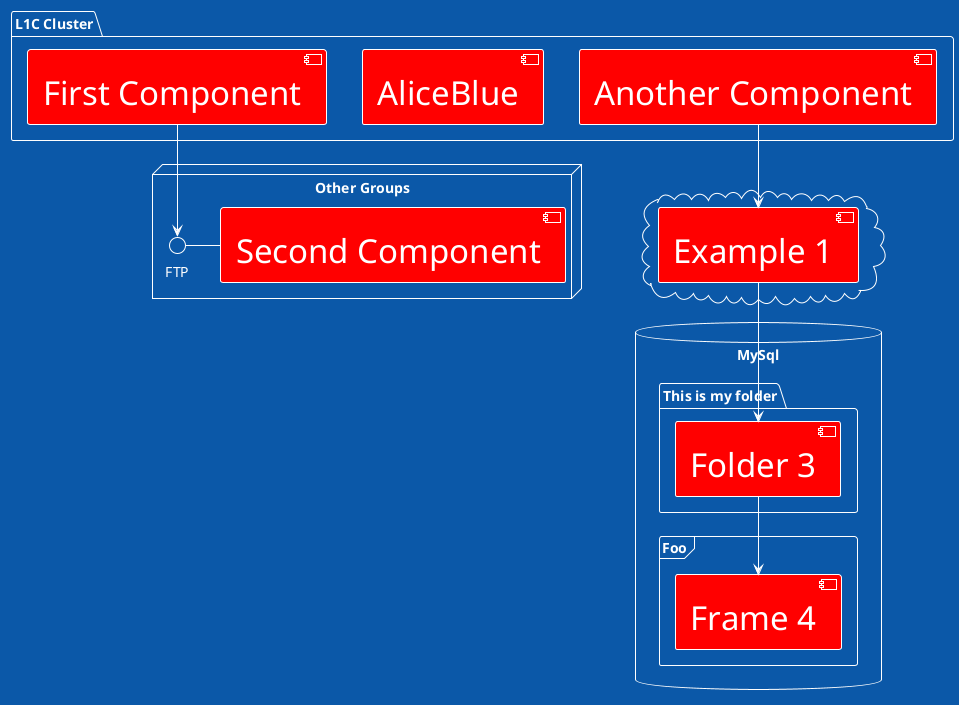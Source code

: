 @startuml
!theme amiga
' skinparam backgroundColor APPLICATION

skinparam component{
  backgroundColor RED
  FontSize 33
}
package "L1C Cluster" {
  [First Component]
  [AliceBlue]
  [Another Component]
  [Another Component]
}

node "Other Groups" {
  FTP - [Second Component]
  [First Component] --> FTP
}

cloud {
  [Example 1]
}


database "MySql" {
  folder "This is my folder" {
    [Folder 3]
  }
  frame "Foo" {
    [Frame 4]
  }
}


[Another Component] --> [Example 1]
[Example 1] --> [Folder 3]
[Folder 3] --> [Frame 4]

@enduml
